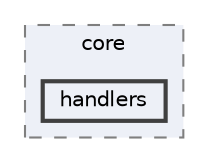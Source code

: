 digraph "C:/Users/LukeMabie/documents/Development/Password_Saver_Using_Django-master/venv/Lib/site-packages/django/core/handlers"
{
 // LATEX_PDF_SIZE
  bgcolor="transparent";
  edge [fontname=Helvetica,fontsize=10,labelfontname=Helvetica,labelfontsize=10];
  node [fontname=Helvetica,fontsize=10,shape=box,height=0.2,width=0.4];
  compound=true
  subgraph clusterdir_0da3febc3e5a89c4a2c38ea720ac07f4 {
    graph [ bgcolor="#edf0f7", pencolor="grey50", label="core", fontname=Helvetica,fontsize=10 style="filled,dashed", URL="dir_0da3febc3e5a89c4a2c38ea720ac07f4.html",tooltip=""]
  dir_11e0220c20fbb841388d401015330854 [label="handlers", fillcolor="#edf0f7", color="grey25", style="filled,bold", URL="dir_11e0220c20fbb841388d401015330854.html",tooltip=""];
  }
}
